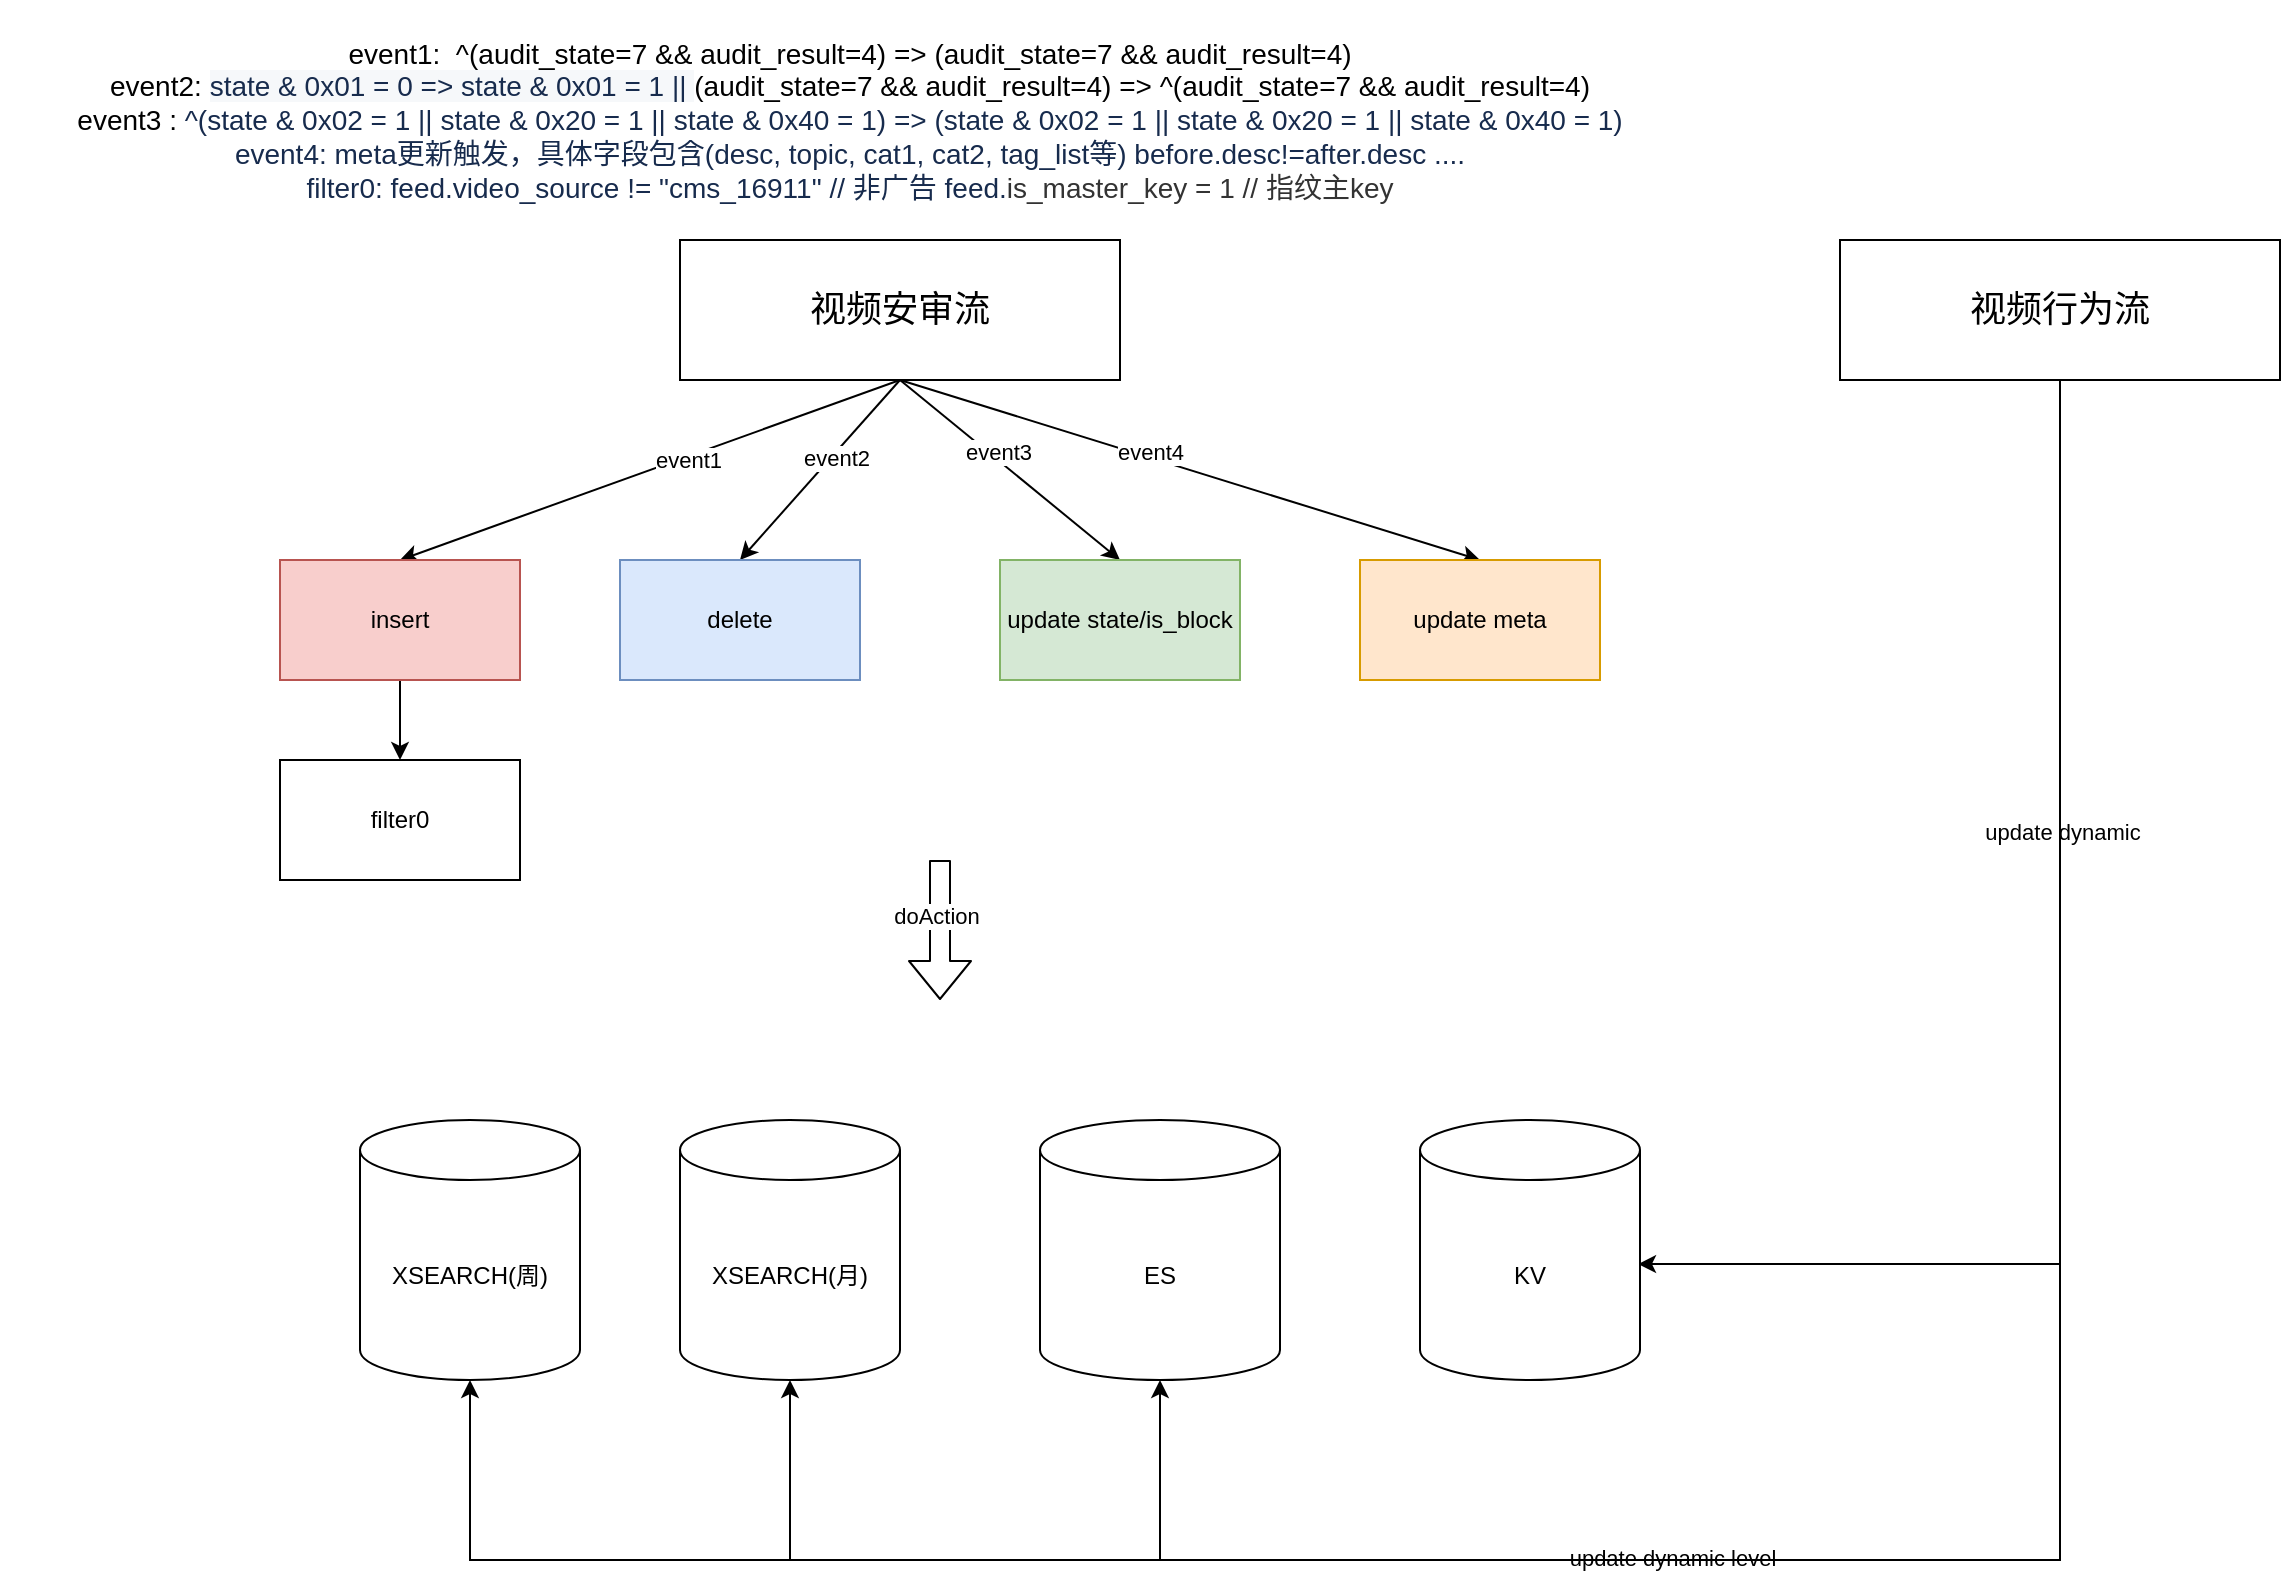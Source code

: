 <mxfile version="14.1.1" type="github">
  <diagram id="_KGdLCxIYCKf-Vqc58f2" name="Page-1">
    <mxGraphModel dx="2084" dy="2012" grid="1" gridSize="10" guides="1" tooltips="1" connect="1" arrows="1" fold="1" page="1" pageScale="1" pageWidth="827" pageHeight="1169" math="0" shadow="0">
      <root>
        <mxCell id="0" />
        <mxCell id="1" parent="0" />
        <mxCell id="E1HCFxRwRJt3zf8EPV6W-1" value="&lt;font style=&quot;font-size: 18px&quot;&gt;视频安审流&lt;/font&gt;" style="rounded=0;whiteSpace=wrap;html=1;" parent="1" vertex="1">
          <mxGeometry x="80" y="110" width="220" height="70" as="geometry" />
        </mxCell>
        <mxCell id="E1HCFxRwRJt3zf8EPV6W-45" value="" style="edgeStyle=orthogonalEdgeStyle;rounded=0;orthogonalLoop=1;jettySize=auto;html=1;entryX=0.991;entryY=0.554;entryDx=0;entryDy=0;entryPerimeter=0;exitX=0.5;exitY=1;exitDx=0;exitDy=0;" parent="1" source="E1HCFxRwRJt3zf8EPV6W-2" target="E1HCFxRwRJt3zf8EPV6W-14" edge="1">
          <mxGeometry relative="1" as="geometry">
            <mxPoint x="767" y="640" as="targetPoint" />
            <Array as="points">
              <mxPoint x="770" y="622" />
            </Array>
          </mxGeometry>
        </mxCell>
        <mxCell id="E1HCFxRwRJt3zf8EPV6W-46" value="update dynamic" style="edgeLabel;html=1;align=center;verticalAlign=middle;resizable=0;points=[];" parent="E1HCFxRwRJt3zf8EPV6W-45" vertex="1" connectable="0">
          <mxGeometry x="-0.309" y="1" relative="1" as="geometry">
            <mxPoint as="offset" />
          </mxGeometry>
        </mxCell>
        <mxCell id="E1HCFxRwRJt3zf8EPV6W-2" value="&lt;font style=&quot;font-size: 18px&quot;&gt;视频行为流&lt;/font&gt;" style="rounded=0;whiteSpace=wrap;html=1;" parent="1" vertex="1">
          <mxGeometry x="660" y="110" width="220" height="70" as="geometry" />
        </mxCell>
        <mxCell id="E1HCFxRwRJt3zf8EPV6W-3" value="" style="endArrow=classic;html=1;exitX=0.5;exitY=1;exitDx=0;exitDy=0;entryX=0.5;entryY=0;entryDx=0;entryDy=0;" parent="1" source="E1HCFxRwRJt3zf8EPV6W-1" target="E1HCFxRwRJt3zf8EPV6W-15" edge="1">
          <mxGeometry width="50" height="50" relative="1" as="geometry">
            <mxPoint x="390" y="450" as="sourcePoint" />
            <mxPoint y="330" as="targetPoint" />
          </mxGeometry>
        </mxCell>
        <mxCell id="E1HCFxRwRJt3zf8EPV6W-4" value="event1" style="edgeLabel;html=1;align=center;verticalAlign=middle;resizable=0;points=[];" parent="E1HCFxRwRJt3zf8EPV6W-3" vertex="1" connectable="0">
          <mxGeometry x="-0.145" y="2" relative="1" as="geometry">
            <mxPoint y="-1" as="offset" />
          </mxGeometry>
        </mxCell>
        <mxCell id="E1HCFxRwRJt3zf8EPV6W-5" value="" style="endArrow=classic;html=1;exitX=0.5;exitY=1;exitDx=0;exitDy=0;entryX=0.5;entryY=0;entryDx=0;entryDy=0;" parent="1" source="E1HCFxRwRJt3zf8EPV6W-1" target="E1HCFxRwRJt3zf8EPV6W-24" edge="1">
          <mxGeometry width="50" height="50" relative="1" as="geometry">
            <mxPoint x="160" y="260" as="sourcePoint" />
            <mxPoint x="110" y="330" as="targetPoint" />
          </mxGeometry>
        </mxCell>
        <mxCell id="E1HCFxRwRJt3zf8EPV6W-6" value="event2" style="edgeLabel;html=1;align=center;verticalAlign=middle;resizable=0;points=[];" parent="E1HCFxRwRJt3zf8EPV6W-5" vertex="1" connectable="0">
          <mxGeometry x="-0.145" y="2" relative="1" as="geometry">
            <mxPoint y="-1" as="offset" />
          </mxGeometry>
        </mxCell>
        <mxCell id="E1HCFxRwRJt3zf8EPV6W-7" value="" style="endArrow=classic;html=1;exitX=0.5;exitY=1;exitDx=0;exitDy=0;entryX=0.5;entryY=0;entryDx=0;entryDy=0;" parent="1" source="E1HCFxRwRJt3zf8EPV6W-1" target="E1HCFxRwRJt3zf8EPV6W-33" edge="1">
          <mxGeometry width="50" height="50" relative="1" as="geometry">
            <mxPoint x="160" y="260" as="sourcePoint" />
            <mxPoint x="230" y="330" as="targetPoint" />
          </mxGeometry>
        </mxCell>
        <mxCell id="E1HCFxRwRJt3zf8EPV6W-8" value="event3" style="edgeLabel;html=1;align=center;verticalAlign=middle;resizable=0;points=[];" parent="E1HCFxRwRJt3zf8EPV6W-7" vertex="1" connectable="0">
          <mxGeometry x="-0.145" y="2" relative="1" as="geometry">
            <mxPoint y="-1" as="offset" />
          </mxGeometry>
        </mxCell>
        <mxCell id="E1HCFxRwRJt3zf8EPV6W-9" value="" style="endArrow=classic;html=1;exitX=0.5;exitY=1;exitDx=0;exitDy=0;entryX=0.5;entryY=0;entryDx=0;entryDy=0;" parent="1" source="E1HCFxRwRJt3zf8EPV6W-1" target="E1HCFxRwRJt3zf8EPV6W-36" edge="1">
          <mxGeometry width="50" height="50" relative="1" as="geometry">
            <mxPoint x="160" y="260" as="sourcePoint" />
            <mxPoint x="560" y="320" as="targetPoint" />
          </mxGeometry>
        </mxCell>
        <mxCell id="E1HCFxRwRJt3zf8EPV6W-10" value="event4" style="edgeLabel;html=1;align=center;verticalAlign=middle;resizable=0;points=[];" parent="E1HCFxRwRJt3zf8EPV6W-9" vertex="1" connectable="0">
          <mxGeometry x="-0.145" y="2" relative="1" as="geometry">
            <mxPoint y="-1" as="offset" />
          </mxGeometry>
        </mxCell>
        <mxCell id="E1HCFxRwRJt3zf8EPV6W-11" value="&lt;font style=&quot;font-size: 14px&quot;&gt;event1:&amp;nbsp; ^(audit_state=7 &amp;amp;&amp;amp; audit_result=4) =&amp;gt; (audit_state=7 &amp;amp;&amp;amp; audit_result=4)&lt;br&gt;event2:&amp;nbsp;&lt;span style=&quot;color: rgb(23 , 43 , 77) ; text-align: left ; background-color: rgb(246 , 248 , 250)&quot;&gt;state &amp;amp; 0x01 = 0 =&amp;gt; state &amp;amp; 0x01 = 1 ||&amp;nbsp;&lt;/span&gt;(audit_state=7 &amp;amp;&amp;amp; audit_result=4) =&amp;gt; ^(audit_state=7 &amp;amp;&amp;amp; audit_result=4)&lt;br&gt;event3 :&amp;nbsp;&lt;span style=&quot;background-color: rgb(255 , 255 , 255) ; color: rgb(23 , 43 , 77) ; font-family: , , &amp;#34;segoe ui&amp;#34; , &amp;#34;roboto&amp;#34; , &amp;#34;oxygen&amp;#34; , &amp;#34;ubuntu&amp;#34; , &amp;#34;fira sans&amp;#34; , &amp;#34;droid sans&amp;#34; , &amp;#34;helvetica neue&amp;#34; , sans-serif ; text-align: left&quot;&gt;^(state &amp;amp; 0x02 = 1 || state &amp;amp; 0x20 = 1 || state &amp;amp; 0x40 = 1) =&amp;gt;&amp;nbsp;&lt;/span&gt;&lt;span style=&quot;background-color: rgb(255 , 255 , 255) ; color: rgb(23 , 43 , 77) ; font-family: , , &amp;#34;segoe ui&amp;#34; , &amp;#34;roboto&amp;#34; , &amp;#34;oxygen&amp;#34; , &amp;#34;ubuntu&amp;#34; , &amp;#34;fira sans&amp;#34; , &amp;#34;droid sans&amp;#34; , &amp;#34;helvetica neue&amp;#34; , sans-serif ; text-align: left&quot;&gt;(state &amp;amp; 0x02 = 1 || state &amp;amp; 0x20 = 1 || state &amp;amp; 0x40 = 1)&lt;br&gt;&lt;/span&gt;&lt;span style=&quot;background-color: rgb(255 , 255 , 255) ; color: rgb(23 , 43 , 77) ; font-family: , , &amp;#34;segoe ui&amp;#34; , &amp;#34;roboto&amp;#34; , &amp;#34;oxygen&amp;#34; , &amp;#34;ubuntu&amp;#34; , &amp;#34;fira sans&amp;#34; , &amp;#34;droid sans&amp;#34; , &amp;#34;helvetica neue&amp;#34; , sans-serif ; text-align: left&quot;&gt;event4: meta更新触发，具体字段包含(&lt;/span&gt;&lt;span style=&quot;color: rgb(23 , 43 , 77) ; font-family: , , &amp;#34;segoe ui&amp;#34; , &amp;#34;roboto&amp;#34; , &amp;#34;oxygen&amp;#34; , &amp;#34;ubuntu&amp;#34; , &amp;#34;fira sans&amp;#34; , &amp;#34;droid sans&amp;#34; , &amp;#34;helvetica neue&amp;#34; , sans-serif ; background-color: rgb(255 , 255 , 255)&quot;&gt;desc, topic, cat1, cat2, tag_list&lt;/span&gt;&lt;span style=&quot;background-color: rgb(255 , 255 , 255) ; color: rgb(23 , 43 , 77) ; font-family: , , &amp;#34;segoe ui&amp;#34; , &amp;#34;roboto&amp;#34; , &amp;#34;oxygen&amp;#34; , &amp;#34;ubuntu&amp;#34; , &amp;#34;fira sans&amp;#34; , &amp;#34;droid sans&amp;#34; , &amp;#34;helvetica neue&amp;#34; , sans-serif ; text-align: left&quot;&gt;等) before.desc!=after.desc ....&lt;br&gt;filter0:&amp;nbsp;&lt;/span&gt;&lt;span style=&quot;background-color: rgb(255 , 255 , 255) ; color: rgb(23 , 43 , 77) ; font-family: , , &amp;#34;segoe ui&amp;#34; , &amp;#34;roboto&amp;#34; , &amp;#34;oxygen&amp;#34; , &amp;#34;ubuntu&amp;#34; , &amp;#34;fira sans&amp;#34; , &amp;#34;droid sans&amp;#34; , &amp;#34;helvetica neue&amp;#34; , sans-serif ; text-align: left&quot;&gt;feed.video_source&amp;nbsp;!= &quot;cms_16911&quot;&amp;nbsp;// 非广告&amp;nbsp;&lt;/span&gt;&lt;span style=&quot;background-color: rgb(255 , 255 , 255) ; color: rgb(23 , 43 , 77) ; font-family: , , &amp;#34;segoe ui&amp;#34; , &amp;#34;roboto&amp;#34; , &amp;#34;oxygen&amp;#34; , &amp;#34;ubuntu&amp;#34; , &amp;#34;fira sans&amp;#34; , &amp;#34;droid sans&amp;#34; , &amp;#34;helvetica neue&amp;#34; , sans-serif ; text-align: left&quot;&gt;feed.&lt;/span&gt;&lt;span style=&quot;font-family: , , &amp;#34;segoe ui&amp;#34; , &amp;#34;roboto&amp;#34; , &amp;#34;oxygen&amp;#34; , &amp;#34;ubuntu&amp;#34; , &amp;#34;fira sans&amp;#34; , &amp;#34;droid sans&amp;#34; , &amp;#34;helvetica neue&amp;#34; , sans-serif ; text-align: left ; margin: 0px ; color: rgb(51 , 51 , 51)&quot;&gt;is_master_key = 1&amp;nbsp;// 指纹主key&lt;/span&gt;&lt;span style=&quot;background-color: rgb(255 , 255 , 255) ; color: rgb(23 , 43 , 77) ; font-family: , , &amp;#34;segoe ui&amp;#34; , &amp;#34;roboto&amp;#34; , &amp;#34;oxygen&amp;#34; , &amp;#34;ubuntu&amp;#34; , &amp;#34;fira sans&amp;#34; , &amp;#34;droid sans&amp;#34; , &amp;#34;helvetica neue&amp;#34; , sans-serif ; text-align: left&quot;&gt;&lt;br&gt;&lt;/span&gt;&lt;/font&gt;" style="text;html=1;strokeColor=none;fillColor=none;align=center;verticalAlign=middle;whiteSpace=wrap;rounded=0;" parent="1" vertex="1">
          <mxGeometry x="-260" y="-10" width="850" height="120" as="geometry" />
        </mxCell>
        <mxCell id="E1HCFxRwRJt3zf8EPV6W-12" value="XSEARCH(周)" style="shape=cylinder3;whiteSpace=wrap;html=1;boundedLbl=1;backgroundOutline=1;size=15;" parent="1" vertex="1">
          <mxGeometry x="-80" y="550" width="110" height="130" as="geometry" />
        </mxCell>
        <mxCell id="E1HCFxRwRJt3zf8EPV6W-13" value="ES" style="shape=cylinder3;whiteSpace=wrap;html=1;boundedLbl=1;backgroundOutline=1;size=15;" parent="1" vertex="1">
          <mxGeometry x="260" y="550" width="120" height="130" as="geometry" />
        </mxCell>
        <mxCell id="E1HCFxRwRJt3zf8EPV6W-14" value="KV" style="shape=cylinder3;whiteSpace=wrap;html=1;boundedLbl=1;backgroundOutline=1;size=15;" parent="1" vertex="1">
          <mxGeometry x="450" y="550" width="110" height="130" as="geometry" />
        </mxCell>
        <mxCell id="E1HCFxRwRJt3zf8EPV6W-57" value="" style="edgeStyle=orthogonalEdgeStyle;rounded=0;orthogonalLoop=1;jettySize=auto;html=1;" parent="1" source="E1HCFxRwRJt3zf8EPV6W-15" target="E1HCFxRwRJt3zf8EPV6W-56" edge="1">
          <mxGeometry relative="1" as="geometry" />
        </mxCell>
        <mxCell id="E1HCFxRwRJt3zf8EPV6W-15" value="insert" style="rounded=0;whiteSpace=wrap;html=1;fillColor=#f8cecc;strokeColor=#b85450;" parent="1" vertex="1">
          <mxGeometry x="-120" y="270" width="120" height="60" as="geometry" />
        </mxCell>
        <mxCell id="E1HCFxRwRJt3zf8EPV6W-23" value="XSEARCH(月)" style="shape=cylinder3;whiteSpace=wrap;html=1;boundedLbl=1;backgroundOutline=1;size=15;" parent="1" vertex="1">
          <mxGeometry x="80" y="550" width="110" height="130" as="geometry" />
        </mxCell>
        <mxCell id="E1HCFxRwRJt3zf8EPV6W-24" value="delete" style="rounded=0;whiteSpace=wrap;html=1;fillColor=#dae8fc;strokeColor=#6c8ebf;" parent="1" vertex="1">
          <mxGeometry x="50" y="270" width="120" height="60" as="geometry" />
        </mxCell>
        <mxCell id="E1HCFxRwRJt3zf8EPV6W-33" value="update state/is_block" style="rounded=0;whiteSpace=wrap;html=1;fillColor=#d5e8d4;strokeColor=#82b366;" parent="1" vertex="1">
          <mxGeometry x="240" y="270" width="120" height="60" as="geometry" />
        </mxCell>
        <mxCell id="E1HCFxRwRJt3zf8EPV6W-36" value="update meta" style="rounded=0;whiteSpace=wrap;html=1;fillColor=#ffe6cc;strokeColor=#d79b00;" parent="1" vertex="1">
          <mxGeometry x="420" y="270" width="120" height="60" as="geometry" />
        </mxCell>
        <mxCell id="E1HCFxRwRJt3zf8EPV6W-42" value="" style="shape=flexArrow;endArrow=classic;html=1;" parent="1" edge="1">
          <mxGeometry width="50" height="50" relative="1" as="geometry">
            <mxPoint x="210" y="420" as="sourcePoint" />
            <mxPoint x="210" y="490" as="targetPoint" />
          </mxGeometry>
        </mxCell>
        <mxCell id="E1HCFxRwRJt3zf8EPV6W-43" value="doAction" style="edgeLabel;html=1;align=center;verticalAlign=middle;resizable=0;points=[];" parent="E1HCFxRwRJt3zf8EPV6W-42" vertex="1" connectable="0">
          <mxGeometry x="-0.2" y="-2" relative="1" as="geometry">
            <mxPoint as="offset" />
          </mxGeometry>
        </mxCell>
        <mxCell id="E1HCFxRwRJt3zf8EPV6W-50" value="" style="edgeStyle=orthogonalEdgeStyle;rounded=0;orthogonalLoop=1;jettySize=auto;html=1;entryX=0.5;entryY=1;entryDx=0;entryDy=0;entryPerimeter=0;exitX=0.5;exitY=1;exitDx=0;exitDy=0;" parent="1" source="E1HCFxRwRJt3zf8EPV6W-2" target="E1HCFxRwRJt3zf8EPV6W-13" edge="1">
          <mxGeometry relative="1" as="geometry">
            <mxPoint x="780" y="190" as="sourcePoint" />
            <mxPoint x="569.01" y="632.02" as="targetPoint" />
            <Array as="points">
              <mxPoint x="770" y="770" />
              <mxPoint x="320" y="770" />
            </Array>
          </mxGeometry>
        </mxCell>
        <mxCell id="E1HCFxRwRJt3zf8EPV6W-52" value="update dynamic level" style="edgeLabel;html=1;align=center;verticalAlign=middle;resizable=0;points=[];" parent="E1HCFxRwRJt3zf8EPV6W-50" vertex="1" connectable="0">
          <mxGeometry x="0.388" y="-1" relative="1" as="geometry">
            <mxPoint as="offset" />
          </mxGeometry>
        </mxCell>
        <mxCell id="E1HCFxRwRJt3zf8EPV6W-53" value="" style="edgeStyle=orthogonalEdgeStyle;rounded=0;orthogonalLoop=1;jettySize=auto;html=1;entryX=0.5;entryY=1;entryDx=0;entryDy=0;entryPerimeter=0;exitX=0.5;exitY=1;exitDx=0;exitDy=0;" parent="1" source="E1HCFxRwRJt3zf8EPV6W-2" target="E1HCFxRwRJt3zf8EPV6W-23" edge="1">
          <mxGeometry relative="1" as="geometry">
            <mxPoint x="780" y="190" as="sourcePoint" />
            <mxPoint x="330" y="690" as="targetPoint" />
            <Array as="points">
              <mxPoint x="770" y="770" />
              <mxPoint x="135" y="770" />
            </Array>
          </mxGeometry>
        </mxCell>
        <mxCell id="E1HCFxRwRJt3zf8EPV6W-55" value="" style="edgeStyle=orthogonalEdgeStyle;rounded=0;orthogonalLoop=1;jettySize=auto;html=1;entryX=0.5;entryY=1;entryDx=0;entryDy=0;entryPerimeter=0;exitX=0.5;exitY=1;exitDx=0;exitDy=0;" parent="1" source="E1HCFxRwRJt3zf8EPV6W-2" target="E1HCFxRwRJt3zf8EPV6W-12" edge="1">
          <mxGeometry relative="1" as="geometry">
            <mxPoint x="790" y="200" as="sourcePoint" />
            <mxPoint x="145" y="690" as="targetPoint" />
            <Array as="points">
              <mxPoint x="770" y="770" />
              <mxPoint x="-25" y="770" />
            </Array>
          </mxGeometry>
        </mxCell>
        <mxCell id="E1HCFxRwRJt3zf8EPV6W-56" value="filter0" style="rounded=0;whiteSpace=wrap;html=1;" parent="1" vertex="1">
          <mxGeometry x="-120" y="370" width="120" height="60" as="geometry" />
        </mxCell>
      </root>
    </mxGraphModel>
  </diagram>
</mxfile>
